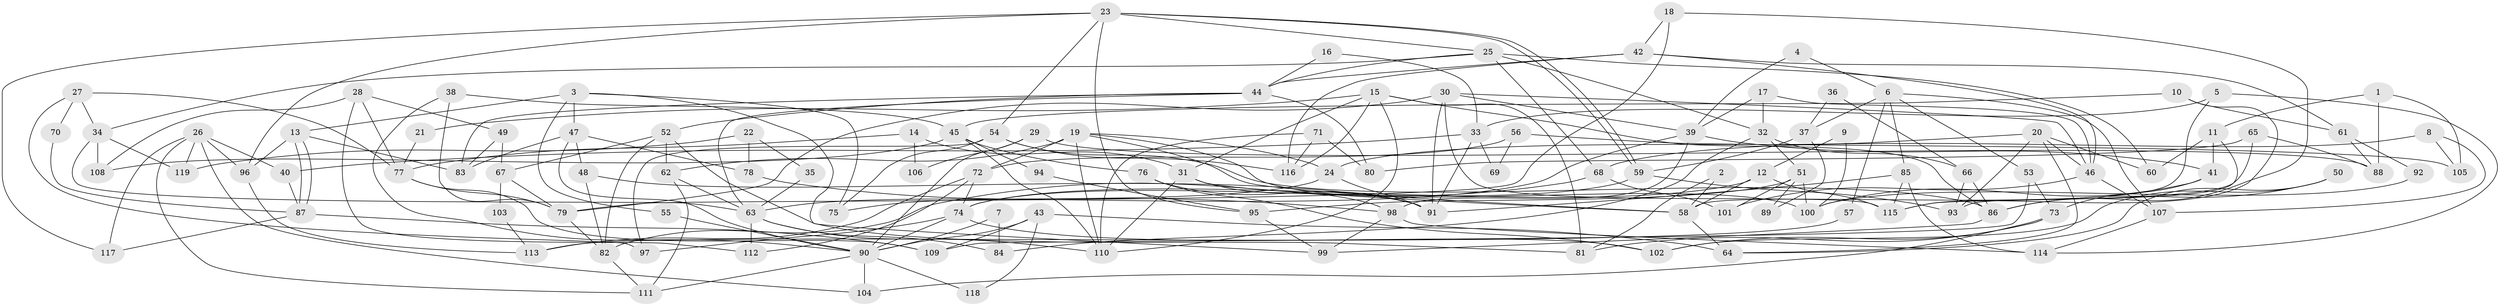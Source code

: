 // coarse degree distribution, {6: 0.06382978723404255, 8: 0.14893617021276595, 11: 0.02127659574468085, 13: 0.0425531914893617, 3: 0.1702127659574468, 2: 0.1276595744680851, 4: 0.1276595744680851, 7: 0.02127659574468085, 12: 0.0425531914893617, 10: 0.0851063829787234, 5: 0.10638297872340426, 16: 0.02127659574468085, 9: 0.02127659574468085}
// Generated by graph-tools (version 1.1) at 2025/18/03/04/25 18:18:55]
// undirected, 119 vertices, 238 edges
graph export_dot {
graph [start="1"]
  node [color=gray90,style=filled];
  1;
  2;
  3;
  4;
  5;
  6;
  7;
  8;
  9;
  10;
  11;
  12;
  13;
  14;
  15;
  16;
  17;
  18;
  19;
  20;
  21;
  22;
  23;
  24;
  25;
  26;
  27;
  28;
  29;
  30;
  31;
  32;
  33;
  34;
  35;
  36;
  37;
  38;
  39;
  40;
  41;
  42;
  43;
  44;
  45;
  46;
  47;
  48;
  49;
  50;
  51;
  52;
  53;
  54;
  55;
  56;
  57;
  58;
  59;
  60;
  61;
  62;
  63;
  64;
  65;
  66;
  67;
  68;
  69;
  70;
  71;
  72;
  73;
  74;
  75;
  76;
  77;
  78;
  79;
  80;
  81;
  82;
  83;
  84;
  85;
  86;
  87;
  88;
  89;
  90;
  91;
  92;
  93;
  94;
  95;
  96;
  97;
  98;
  99;
  100;
  101;
  102;
  103;
  104;
  105;
  106;
  107;
  108;
  109;
  110;
  111;
  112;
  113;
  114;
  115;
  116;
  117;
  118;
  119;
  1 -- 88;
  1 -- 11;
  1 -- 105;
  2 -- 58;
  2 -- 81;
  3 -- 13;
  3 -- 99;
  3 -- 47;
  3 -- 55;
  3 -- 75;
  4 -- 6;
  4 -- 39;
  5 -- 58;
  5 -- 33;
  5 -- 114;
  6 -- 107;
  6 -- 53;
  6 -- 37;
  6 -- 57;
  6 -- 85;
  7 -- 90;
  7 -- 84;
  8 -- 68;
  8 -- 107;
  8 -- 105;
  9 -- 100;
  9 -- 12;
  10 -- 115;
  10 -- 45;
  10 -- 61;
  11 -- 93;
  11 -- 41;
  11 -- 60;
  12 -- 74;
  12 -- 58;
  12 -- 115;
  13 -- 83;
  13 -- 87;
  13 -- 87;
  13 -- 96;
  14 -- 31;
  14 -- 77;
  14 -- 106;
  15 -- 110;
  15 -- 31;
  15 -- 21;
  15 -- 81;
  15 -- 86;
  15 -- 116;
  16 -- 33;
  16 -- 44;
  17 -- 32;
  17 -- 39;
  17 -- 46;
  18 -- 86;
  18 -- 42;
  18 -- 79;
  19 -- 24;
  19 -- 62;
  19 -- 58;
  19 -- 72;
  19 -- 100;
  19 -- 110;
  20 -- 46;
  20 -- 60;
  20 -- 24;
  20 -- 64;
  20 -- 93;
  21 -- 77;
  22 -- 78;
  22 -- 119;
  22 -- 35;
  23 -- 95;
  23 -- 59;
  23 -- 59;
  23 -- 25;
  23 -- 54;
  23 -- 96;
  23 -- 117;
  24 -- 75;
  24 -- 91;
  25 -- 44;
  25 -- 32;
  25 -- 34;
  25 -- 60;
  25 -- 68;
  26 -- 111;
  26 -- 96;
  26 -- 40;
  26 -- 104;
  26 -- 117;
  26 -- 119;
  27 -- 34;
  27 -- 97;
  27 -- 70;
  27 -- 77;
  28 -- 108;
  28 -- 77;
  28 -- 49;
  28 -- 112;
  29 -- 88;
  29 -- 90;
  29 -- 106;
  30 -- 91;
  30 -- 115;
  30 -- 39;
  30 -- 46;
  30 -- 79;
  31 -- 110;
  31 -- 58;
  31 -- 98;
  32 -- 66;
  32 -- 51;
  32 -- 84;
  33 -- 91;
  33 -- 40;
  33 -- 69;
  34 -- 63;
  34 -- 108;
  34 -- 119;
  35 -- 63;
  36 -- 37;
  36 -- 66;
  37 -- 59;
  37 -- 89;
  38 -- 45;
  38 -- 79;
  38 -- 90;
  39 -- 98;
  39 -- 41;
  39 -- 63;
  40 -- 87;
  41 -- 73;
  41 -- 100;
  42 -- 44;
  42 -- 46;
  42 -- 61;
  42 -- 116;
  43 -- 90;
  43 -- 109;
  43 -- 64;
  43 -- 118;
  44 -- 52;
  44 -- 63;
  44 -- 80;
  44 -- 83;
  45 -- 76;
  45 -- 110;
  45 -- 94;
  45 -- 108;
  46 -- 101;
  46 -- 107;
  47 -- 90;
  47 -- 48;
  47 -- 78;
  47 -- 83;
  48 -- 82;
  48 -- 91;
  49 -- 83;
  49 -- 67;
  50 -- 86;
  50 -- 64;
  50 -- 102;
  51 -- 100;
  51 -- 89;
  51 -- 95;
  51 -- 101;
  52 -- 82;
  52 -- 67;
  52 -- 62;
  52 -- 81;
  53 -- 109;
  53 -- 73;
  54 -- 116;
  54 -- 75;
  54 -- 86;
  54 -- 97;
  55 -- 90;
  56 -- 105;
  56 -- 72;
  56 -- 69;
  57 -- 113;
  58 -- 64;
  59 -- 74;
  59 -- 93;
  61 -- 88;
  61 -- 92;
  62 -- 111;
  62 -- 63;
  63 -- 84;
  63 -- 110;
  63 -- 112;
  65 -- 80;
  65 -- 115;
  65 -- 88;
  66 -- 93;
  66 -- 86;
  67 -- 79;
  67 -- 103;
  68 -- 101;
  68 -- 82;
  70 -- 87;
  71 -- 110;
  71 -- 116;
  71 -- 80;
  72 -- 112;
  72 -- 74;
  72 -- 113;
  73 -- 102;
  73 -- 81;
  73 -- 104;
  74 -- 90;
  74 -- 97;
  74 -- 102;
  76 -- 102;
  76 -- 91;
  77 -- 79;
  77 -- 109;
  78 -- 98;
  79 -- 82;
  82 -- 111;
  85 -- 91;
  85 -- 114;
  85 -- 115;
  86 -- 99;
  87 -- 117;
  87 -- 109;
  90 -- 104;
  90 -- 111;
  90 -- 118;
  92 -- 100;
  94 -- 95;
  95 -- 99;
  96 -- 113;
  98 -- 114;
  98 -- 99;
  103 -- 113;
  107 -- 114;
}
